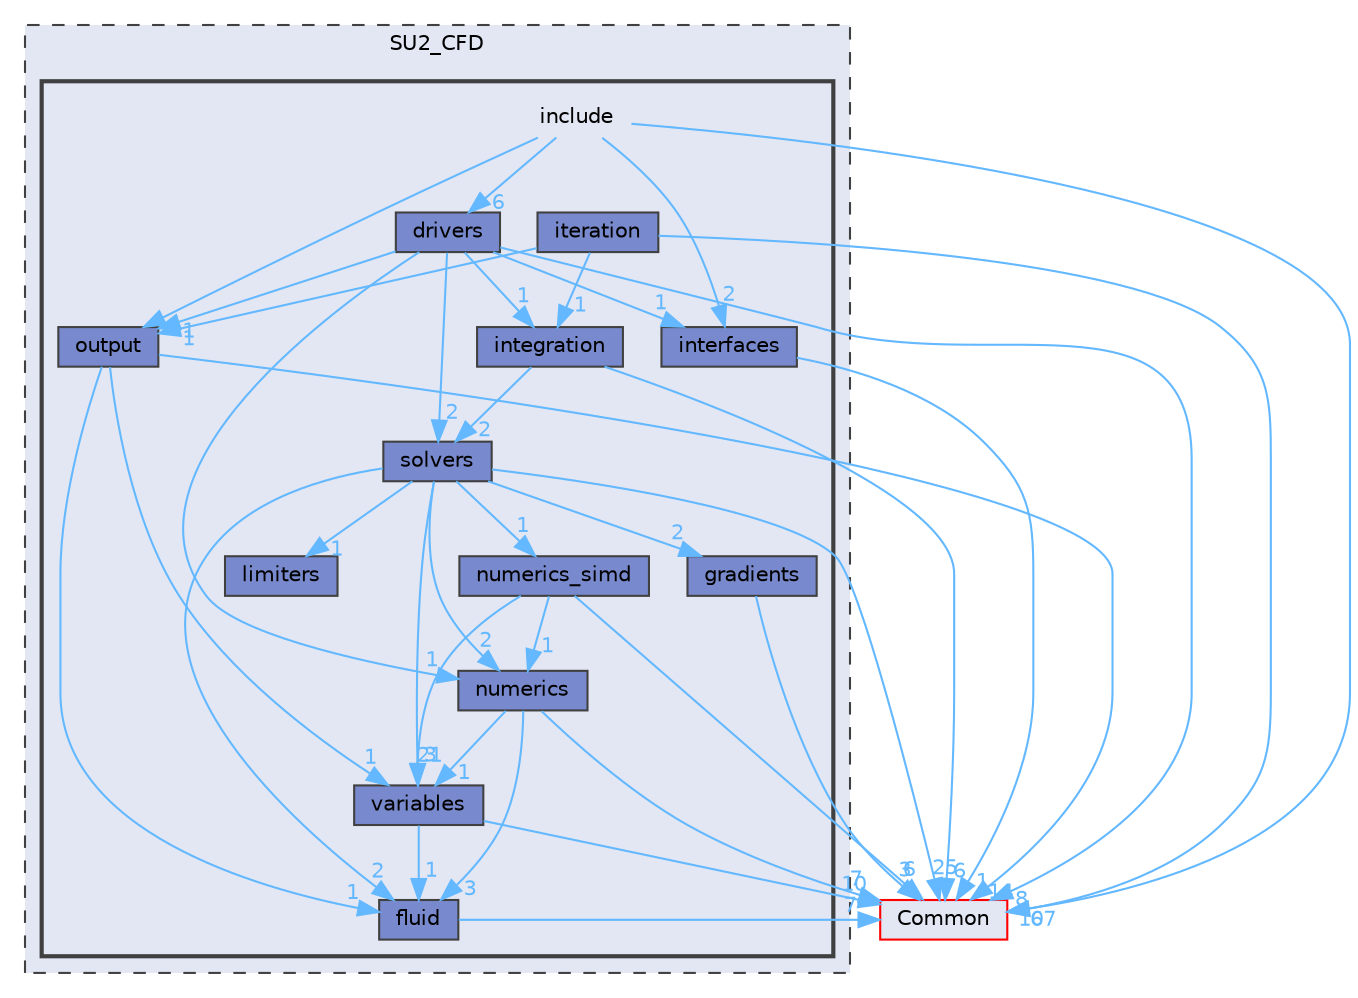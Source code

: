 digraph "SU2_CFD/include"
{
 // LATEX_PDF_SIZE
  bgcolor="transparent";
  edge [fontname=Helvetica,fontsize=10,labelfontname=Helvetica,labelfontsize=10];
  node [fontname=Helvetica,fontsize=10,shape=box,height=0.2,width=0.4];
  compound=true
  subgraph clusterdir_6f9fd837e39f246a8f0c94f670ad0309 {
    graph [ bgcolor="#e3e7f4", pencolor="grey25", label="SU2_CFD", fontname=Helvetica,fontsize=10 style="filled,dashed", URL="dir_6f9fd837e39f246a8f0c94f670ad0309.html",tooltip=""]
  subgraph clusterdir_3b735dd5547717c34264cbbbba892a8a {
    graph [ bgcolor="#e3e7f4", pencolor="grey25", label="", fontname=Helvetica,fontsize=10 style="filled,bold", URL="dir_3b735dd5547717c34264cbbbba892a8a.html",tooltip=""]
    dir_3b735dd5547717c34264cbbbba892a8a [shape=plaintext, label="include"];
  dir_80231ed206c278038542dd1658bd1a4f [label="drivers", fillcolor="#788acd", color="grey25", style="filled", URL="dir_80231ed206c278038542dd1658bd1a4f.html",tooltip=""];
  dir_331ac33b42628dcdd8084e0a2b79c025 [label="fluid", fillcolor="#788acd", color="grey25", style="filled", URL="dir_331ac33b42628dcdd8084e0a2b79c025.html",tooltip=""];
  dir_e3b5e39a00e29047067392aaed2786c3 [label="gradients", fillcolor="#788acd", color="grey25", style="filled", URL="dir_e3b5e39a00e29047067392aaed2786c3.html",tooltip=""];
  dir_30f15e542928108c2cf25f336dc7ffc8 [label="integration", fillcolor="#788acd", color="grey25", style="filled", URL="dir_30f15e542928108c2cf25f336dc7ffc8.html",tooltip=""];
  dir_08c7ba3cb7a23e912f9dd6cde1b276c2 [label="interfaces", fillcolor="#788acd", color="grey25", style="filled", URL="dir_08c7ba3cb7a23e912f9dd6cde1b276c2.html",tooltip=""];
  dir_172323b1cf9c2cba03421358e90b50f4 [label="iteration", fillcolor="#788acd", color="grey25", style="filled", URL="dir_172323b1cf9c2cba03421358e90b50f4.html",tooltip=""];
  dir_141b363c177a2fef2601542dedb67199 [label="limiters", fillcolor="#788acd", color="grey25", style="filled", URL="dir_141b363c177a2fef2601542dedb67199.html",tooltip=""];
  dir_756791f5376667f4032d4a9f45c7494c [label="numerics", fillcolor="#788acd", color="grey25", style="filled", URL="dir_756791f5376667f4032d4a9f45c7494c.html",tooltip=""];
  dir_6516f4a48c556fd65c0a96b2c86589bc [label="numerics_simd", fillcolor="#788acd", color="grey25", style="filled", URL="dir_6516f4a48c556fd65c0a96b2c86589bc.html",tooltip=""];
  dir_d8beb746e2226fd5f8de32cb0a6789ef [label="output", fillcolor="#788acd", color="grey25", style="filled", URL="dir_d8beb746e2226fd5f8de32cb0a6789ef.html",tooltip=""];
  dir_263ce66950d22b4a66b695c07cd63e69 [label="solvers", fillcolor="#788acd", color="grey25", style="filled", URL="dir_263ce66950d22b4a66b695c07cd63e69.html",tooltip=""];
  dir_cd97905733ce0fa50fa6753859500eaa [label="variables", fillcolor="#788acd", color="grey25", style="filled", URL="dir_cd97905733ce0fa50fa6753859500eaa.html",tooltip=""];
  }
  }
  dir_4ab6b4cc6a7edbff49100e9123df213f [label="Common", fillcolor="#e3e7f4", color="red", style="filled", URL="dir_4ab6b4cc6a7edbff49100e9123df213f.html",tooltip=""];
  dir_3b735dd5547717c34264cbbbba892a8a->dir_08c7ba3cb7a23e912f9dd6cde1b276c2 [headlabel="2", labeldistance=1.5 headhref="dir_000047_000055.html" href="dir_000047_000055.html" color="steelblue1" fontcolor="steelblue1"];
  dir_3b735dd5547717c34264cbbbba892a8a->dir_4ab6b4cc6a7edbff49100e9123df213f [headlabel="107", labeldistance=1.5 headhref="dir_000047_000008.html" href="dir_000047_000008.html" color="steelblue1" fontcolor="steelblue1"];
  dir_3b735dd5547717c34264cbbbba892a8a->dir_80231ed206c278038542dd1658bd1a4f [headlabel="6", labeldistance=1.5 headhref="dir_000047_000020.html" href="dir_000047_000020.html" color="steelblue1" fontcolor="steelblue1"];
  dir_3b735dd5547717c34264cbbbba892a8a->dir_d8beb746e2226fd5f8de32cb0a6789ef [headlabel="4", labeldistance=1.5 headhref="dir_000047_000072.html" href="dir_000047_000072.html" color="steelblue1" fontcolor="steelblue1"];
  dir_80231ed206c278038542dd1658bd1a4f->dir_08c7ba3cb7a23e912f9dd6cde1b276c2 [headlabel="1", labeldistance=1.5 headhref="dir_000020_000055.html" href="dir_000020_000055.html" color="steelblue1" fontcolor="steelblue1"];
  dir_80231ed206c278038542dd1658bd1a4f->dir_263ce66950d22b4a66b695c07cd63e69 [headlabel="2", labeldistance=1.5 headhref="dir_000020_000079.html" href="dir_000020_000079.html" color="steelblue1" fontcolor="steelblue1"];
  dir_80231ed206c278038542dd1658bd1a4f->dir_30f15e542928108c2cf25f336dc7ffc8 [headlabel="1", labeldistance=1.5 headhref="dir_000020_000051.html" href="dir_000020_000051.html" color="steelblue1" fontcolor="steelblue1"];
  dir_80231ed206c278038542dd1658bd1a4f->dir_4ab6b4cc6a7edbff49100e9123df213f [headlabel="8", labeldistance=1.5 headhref="dir_000020_000008.html" href="dir_000020_000008.html" color="steelblue1" fontcolor="steelblue1"];
  dir_80231ed206c278038542dd1658bd1a4f->dir_756791f5376667f4032d4a9f45c7494c [headlabel="1", labeldistance=1.5 headhref="dir_000020_000069.html" href="dir_000020_000069.html" color="steelblue1" fontcolor="steelblue1"];
  dir_80231ed206c278038542dd1658bd1a4f->dir_d8beb746e2226fd5f8de32cb0a6789ef [headlabel="1", labeldistance=1.5 headhref="dir_000020_000072.html" href="dir_000020_000072.html" color="steelblue1" fontcolor="steelblue1"];
  dir_331ac33b42628dcdd8084e0a2b79c025->dir_4ab6b4cc6a7edbff49100e9123df213f [headlabel="7", labeldistance=1.5 headhref="dir_000037_000008.html" href="dir_000037_000008.html" color="steelblue1" fontcolor="steelblue1"];
  dir_e3b5e39a00e29047067392aaed2786c3->dir_4ab6b4cc6a7edbff49100e9123df213f [headlabel="3", labeldistance=1.5 headhref="dir_000043_000008.html" href="dir_000043_000008.html" color="steelblue1" fontcolor="steelblue1"];
  dir_30f15e542928108c2cf25f336dc7ffc8->dir_263ce66950d22b4a66b695c07cd63e69 [headlabel="2", labeldistance=1.5 headhref="dir_000051_000079.html" href="dir_000051_000079.html" color="steelblue1" fontcolor="steelblue1"];
  dir_30f15e542928108c2cf25f336dc7ffc8->dir_4ab6b4cc6a7edbff49100e9123df213f [headlabel="6", labeldistance=1.5 headhref="dir_000051_000008.html" href="dir_000051_000008.html" color="steelblue1" fontcolor="steelblue1"];
  dir_08c7ba3cb7a23e912f9dd6cde1b276c2->dir_4ab6b4cc6a7edbff49100e9123df213f [headlabel="1", labeldistance=1.5 headhref="dir_000055_000008.html" href="dir_000055_000008.html" color="steelblue1" fontcolor="steelblue1"];
  dir_172323b1cf9c2cba03421358e90b50f4->dir_30f15e542928108c2cf25f336dc7ffc8 [headlabel="1", labeldistance=1.5 headhref="dir_000057_000051.html" href="dir_000057_000051.html" color="steelblue1" fontcolor="steelblue1"];
  dir_172323b1cf9c2cba03421358e90b50f4->dir_4ab6b4cc6a7edbff49100e9123df213f [headlabel="6", labeldistance=1.5 headhref="dir_000057_000008.html" href="dir_000057_000008.html" color="steelblue1" fontcolor="steelblue1"];
  dir_172323b1cf9c2cba03421358e90b50f4->dir_d8beb746e2226fd5f8de32cb0a6789ef [headlabel="1", labeldistance=1.5 headhref="dir_000057_000072.html" href="dir_000057_000072.html" color="steelblue1" fontcolor="steelblue1"];
  dir_756791f5376667f4032d4a9f45c7494c->dir_331ac33b42628dcdd8084e0a2b79c025 [headlabel="3", labeldistance=1.5 headhref="dir_000069_000037.html" href="dir_000069_000037.html" color="steelblue1" fontcolor="steelblue1"];
  dir_756791f5376667f4032d4a9f45c7494c->dir_4ab6b4cc6a7edbff49100e9123df213f [headlabel="7", labeldistance=1.5 headhref="dir_000069_000008.html" href="dir_000069_000008.html" color="steelblue1" fontcolor="steelblue1"];
  dir_756791f5376667f4032d4a9f45c7494c->dir_cd97905733ce0fa50fa6753859500eaa [headlabel="1", labeldistance=1.5 headhref="dir_000069_000100.html" href="dir_000069_000100.html" color="steelblue1" fontcolor="steelblue1"];
  dir_6516f4a48c556fd65c0a96b2c86589bc->dir_4ab6b4cc6a7edbff49100e9123df213f [headlabel="6", labeldistance=1.5 headhref="dir_000071_000008.html" href="dir_000071_000008.html" color="steelblue1" fontcolor="steelblue1"];
  dir_6516f4a48c556fd65c0a96b2c86589bc->dir_756791f5376667f4032d4a9f45c7494c [headlabel="1", labeldistance=1.5 headhref="dir_000071_000069.html" href="dir_000071_000069.html" color="steelblue1" fontcolor="steelblue1"];
  dir_6516f4a48c556fd65c0a96b2c86589bc->dir_cd97905733ce0fa50fa6753859500eaa [headlabel="3", labeldistance=1.5 headhref="dir_000071_000100.html" href="dir_000071_000100.html" color="steelblue1" fontcolor="steelblue1"];
  dir_d8beb746e2226fd5f8de32cb0a6789ef->dir_331ac33b42628dcdd8084e0a2b79c025 [headlabel="1", labeldistance=1.5 headhref="dir_000072_000037.html" href="dir_000072_000037.html" color="steelblue1" fontcolor="steelblue1"];
  dir_d8beb746e2226fd5f8de32cb0a6789ef->dir_4ab6b4cc6a7edbff49100e9123df213f [headlabel="14", labeldistance=1.5 headhref="dir_000072_000008.html" href="dir_000072_000008.html" color="steelblue1" fontcolor="steelblue1"];
  dir_d8beb746e2226fd5f8de32cb0a6789ef->dir_cd97905733ce0fa50fa6753859500eaa [headlabel="1", labeldistance=1.5 headhref="dir_000072_000100.html" href="dir_000072_000100.html" color="steelblue1" fontcolor="steelblue1"];
  dir_263ce66950d22b4a66b695c07cd63e69->dir_141b363c177a2fef2601542dedb67199 [headlabel="1", labeldistance=1.5 headhref="dir_000079_000059.html" href="dir_000079_000059.html" color="steelblue1" fontcolor="steelblue1"];
  dir_263ce66950d22b4a66b695c07cd63e69->dir_331ac33b42628dcdd8084e0a2b79c025 [headlabel="2", labeldistance=1.5 headhref="dir_000079_000037.html" href="dir_000079_000037.html" color="steelblue1" fontcolor="steelblue1"];
  dir_263ce66950d22b4a66b695c07cd63e69->dir_4ab6b4cc6a7edbff49100e9123df213f [headlabel="25", labeldistance=1.5 headhref="dir_000079_000008.html" href="dir_000079_000008.html" color="steelblue1" fontcolor="steelblue1"];
  dir_263ce66950d22b4a66b695c07cd63e69->dir_6516f4a48c556fd65c0a96b2c86589bc [headlabel="1", labeldistance=1.5 headhref="dir_000079_000071.html" href="dir_000079_000071.html" color="steelblue1" fontcolor="steelblue1"];
  dir_263ce66950d22b4a66b695c07cd63e69->dir_756791f5376667f4032d4a9f45c7494c [headlabel="2", labeldistance=1.5 headhref="dir_000079_000069.html" href="dir_000079_000069.html" color="steelblue1" fontcolor="steelblue1"];
  dir_263ce66950d22b4a66b695c07cd63e69->dir_cd97905733ce0fa50fa6753859500eaa [headlabel="21", labeldistance=1.5 headhref="dir_000079_000100.html" href="dir_000079_000100.html" color="steelblue1" fontcolor="steelblue1"];
  dir_263ce66950d22b4a66b695c07cd63e69->dir_e3b5e39a00e29047067392aaed2786c3 [headlabel="2", labeldistance=1.5 headhref="dir_000079_000043.html" href="dir_000079_000043.html" color="steelblue1" fontcolor="steelblue1"];
  dir_cd97905733ce0fa50fa6753859500eaa->dir_331ac33b42628dcdd8084e0a2b79c025 [headlabel="1", labeldistance=1.5 headhref="dir_000100_000037.html" href="dir_000100_000037.html" color="steelblue1" fontcolor="steelblue1"];
  dir_cd97905733ce0fa50fa6753859500eaa->dir_4ab6b4cc6a7edbff49100e9123df213f [headlabel="10", labeldistance=1.5 headhref="dir_000100_000008.html" href="dir_000100_000008.html" color="steelblue1" fontcolor="steelblue1"];
}
